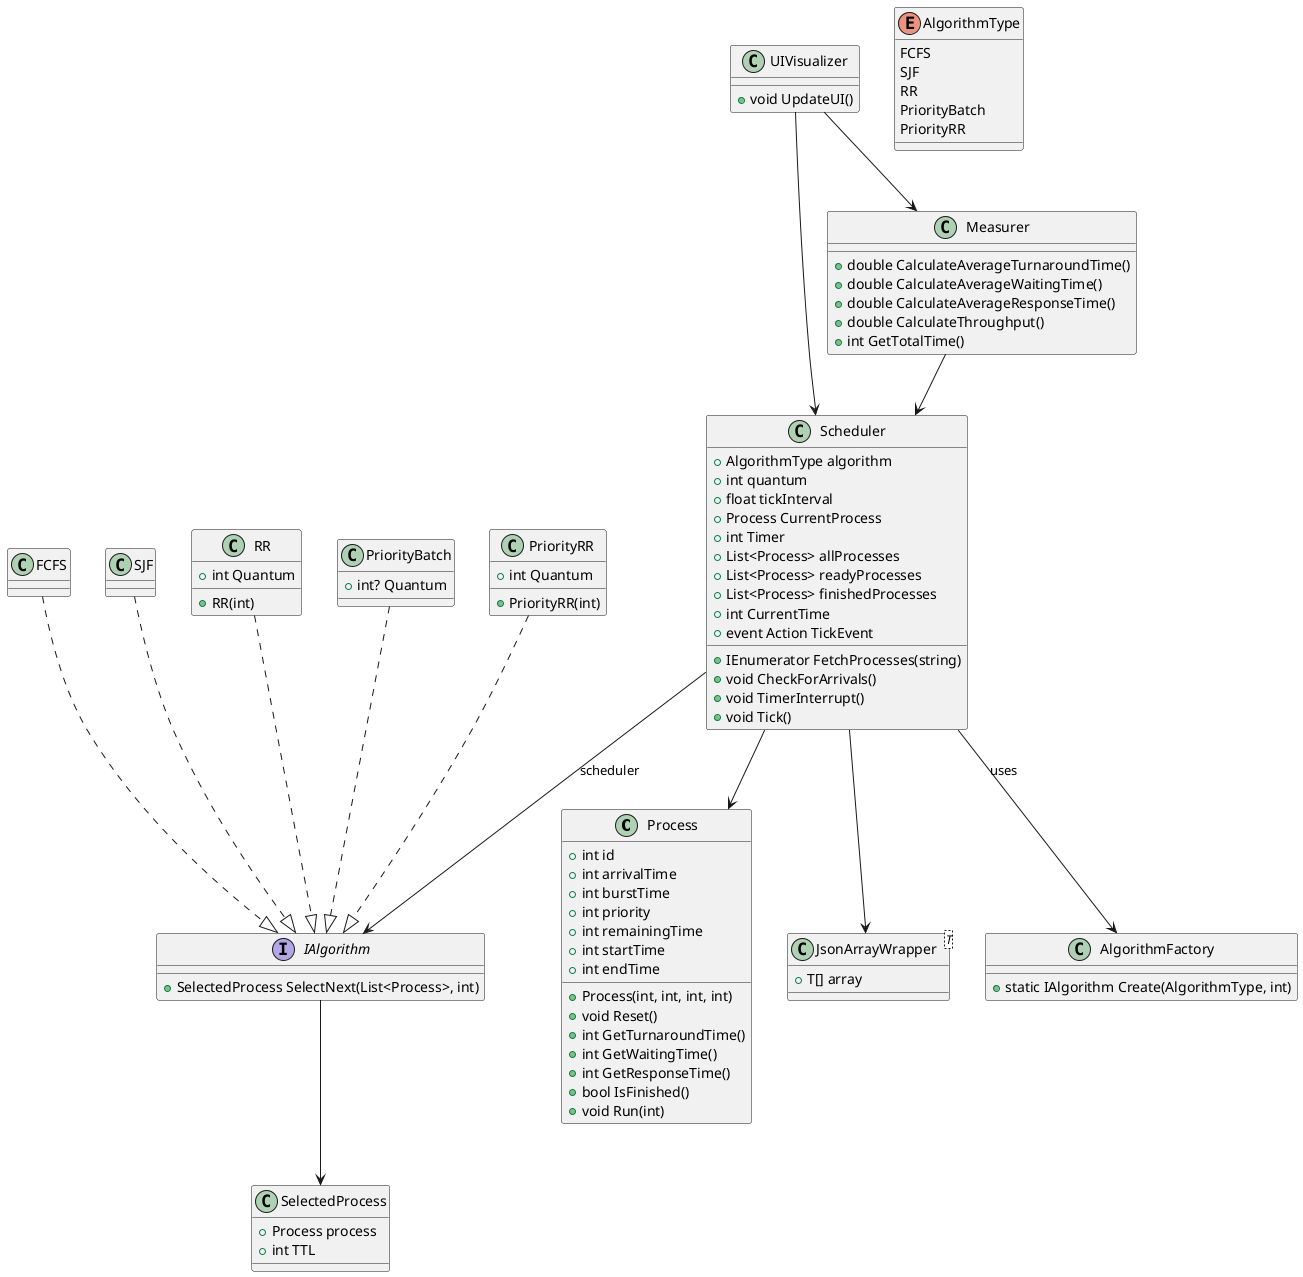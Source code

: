 @startuml

' ==== Data and Models ====
class Process {
  +int id
  +int arrivalTime
  +int burstTime
  +int priority
  +int remainingTime
  +int startTime
  +int endTime
  +Process(int, int, int, int)
  +void Reset()
  +int GetTurnaroundTime()
  +int GetWaitingTime()
  +int GetResponseTime()
  +bool IsFinished()
  +void Run(int)
}

class SelectedProcess {
  +Process process
  +int TTL
}

class JsonArrayWrapper<T> {
  +T[] array
}

enum AlgorithmType {
  FCFS
  SJF
  RR
  PriorityBatch
  PriorityRR
}

' ==== Interfaces ====
interface IAlgorithm {
  +SelectedProcess SelectNext(List<Process>, int)
}

' ==== Algorithms ====
class FCFS
class SJF
class RR {
  +int Quantum
  +RR(int)
}
class PriorityBatch {
  +int? Quantum
}
class PriorityRR {
  +int Quantum
  +PriorityRR(int)
}

' ==== Factory ====
class AlgorithmFactory {
  +static IAlgorithm Create(AlgorithmType, int)
}

' ==== MonoBehaviour Components ====
class Scheduler {
  +AlgorithmType algorithm
  +int quantum
  +float tickInterval
  +Process CurrentProcess
  +int Timer
  +List<Process> allProcesses
  +List<Process> readyProcesses
  +List<Process> finishedProcesses
  +int CurrentTime
  +event Action TickEvent
  +IEnumerator FetchProcesses(string)
  +void CheckForArrivals()
  +void TimerInterrupt()
  +void Tick()
}

class Measurer {
  +double CalculateAverageTurnaroundTime()
  +double CalculateAverageWaitingTime()
  +double CalculateAverageResponseTime()
  +double CalculateThroughput()
  +int GetTotalTime()
}

class UIVisualizer{
    +void UpdateUI()
}

' ==== Relationships ====
Scheduler --> AlgorithmFactory : uses
Scheduler --> IAlgorithm : scheduler
Scheduler --> Process
Scheduler --> JsonArrayWrapper
IAlgorithm --> SelectedProcess

Measurer --> Scheduler
UIVisualizer --> Scheduler
UIVisualizer --> Measurer

FCFS ..|> IAlgorithm
SJF ..|> IAlgorithm
RR ..|> IAlgorithm
PriorityBatch ..|> IAlgorithm
PriorityRR ..|> IAlgorithm

@enduml

